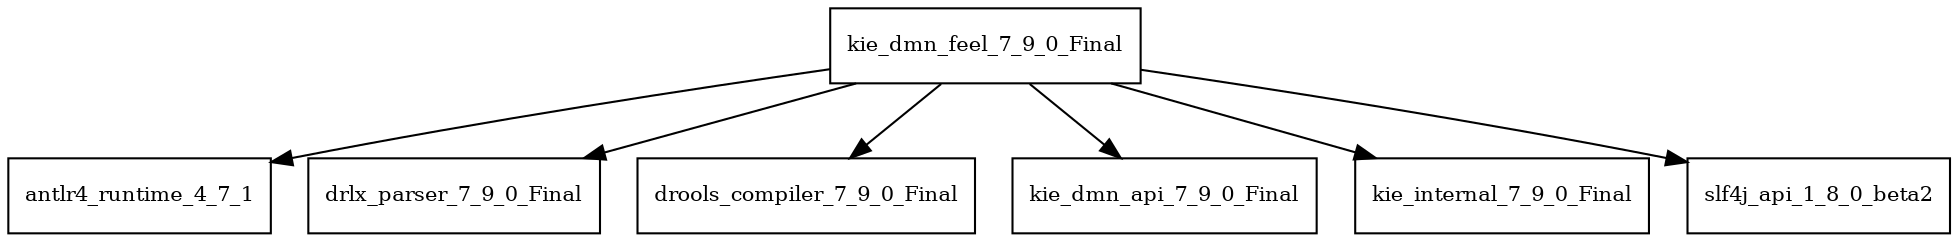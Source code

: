 digraph kie_dmn_feel_7_9_0_Final_dependencies {
  node [shape = box, fontsize=10.0];
  kie_dmn_feel_7_9_0_Final -> antlr4_runtime_4_7_1;
  kie_dmn_feel_7_9_0_Final -> drlx_parser_7_9_0_Final;
  kie_dmn_feel_7_9_0_Final -> drools_compiler_7_9_0_Final;
  kie_dmn_feel_7_9_0_Final -> kie_dmn_api_7_9_0_Final;
  kie_dmn_feel_7_9_0_Final -> kie_internal_7_9_0_Final;
  kie_dmn_feel_7_9_0_Final -> slf4j_api_1_8_0_beta2;
}
